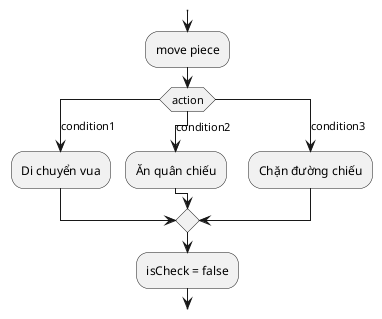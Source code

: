 @startuml


split
    :move piece;
    switch (action)

    case (condition1)
    :Di chuyển vua;
    case (condition2)
    :Ăn quân chiếu;
    case (condition3)
    :Chặn đường chiếu;
    endswitch
    :isCheck = false;



    @enduml